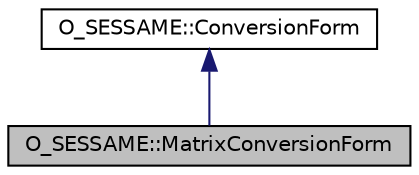 digraph "O_SESSAME::MatrixConversionForm"
{
 // LATEX_PDF_SIZE
  edge [fontname="Helvetica",fontsize="10",labelfontname="Helvetica",labelfontsize="10"];
  node [fontname="Helvetica",fontsize="10",shape=record];
  Node1 [label="O_SESSAME::MatrixConversionForm",height=0.2,width=0.4,color="black", fillcolor="grey75", style="filled", fontcolor="black",tooltip="Class interface for importing and exporting data to various external formats."];
  Node2 -> Node1 [dir="back",color="midnightblue",fontsize="10",style="solid",fontname="Helvetica"];
  Node2 [label="O_SESSAME::ConversionForm",height=0.2,width=0.4,color="black", fillcolor="white", style="filled",URL="$classO__SESSAME_1_1ConversionForm.html",tooltip="Class interface for importing and exporting data to various external formats."];
}
